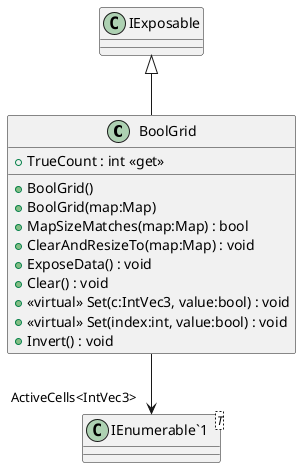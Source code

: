 @startuml
class BoolGrid {
    + TrueCount : int <<get>>
    + BoolGrid()
    + BoolGrid(map:Map)
    + MapSizeMatches(map:Map) : bool
    + ClearAndResizeTo(map:Map) : void
    + ExposeData() : void
    + Clear() : void
    + <<virtual>> Set(c:IntVec3, value:bool) : void
    + <<virtual>> Set(index:int, value:bool) : void
    + Invert() : void
}
class "IEnumerable`1"<T> {
}
IExposable <|-- BoolGrid
BoolGrid --> "ActiveCells<IntVec3>" "IEnumerable`1"
@enduml
